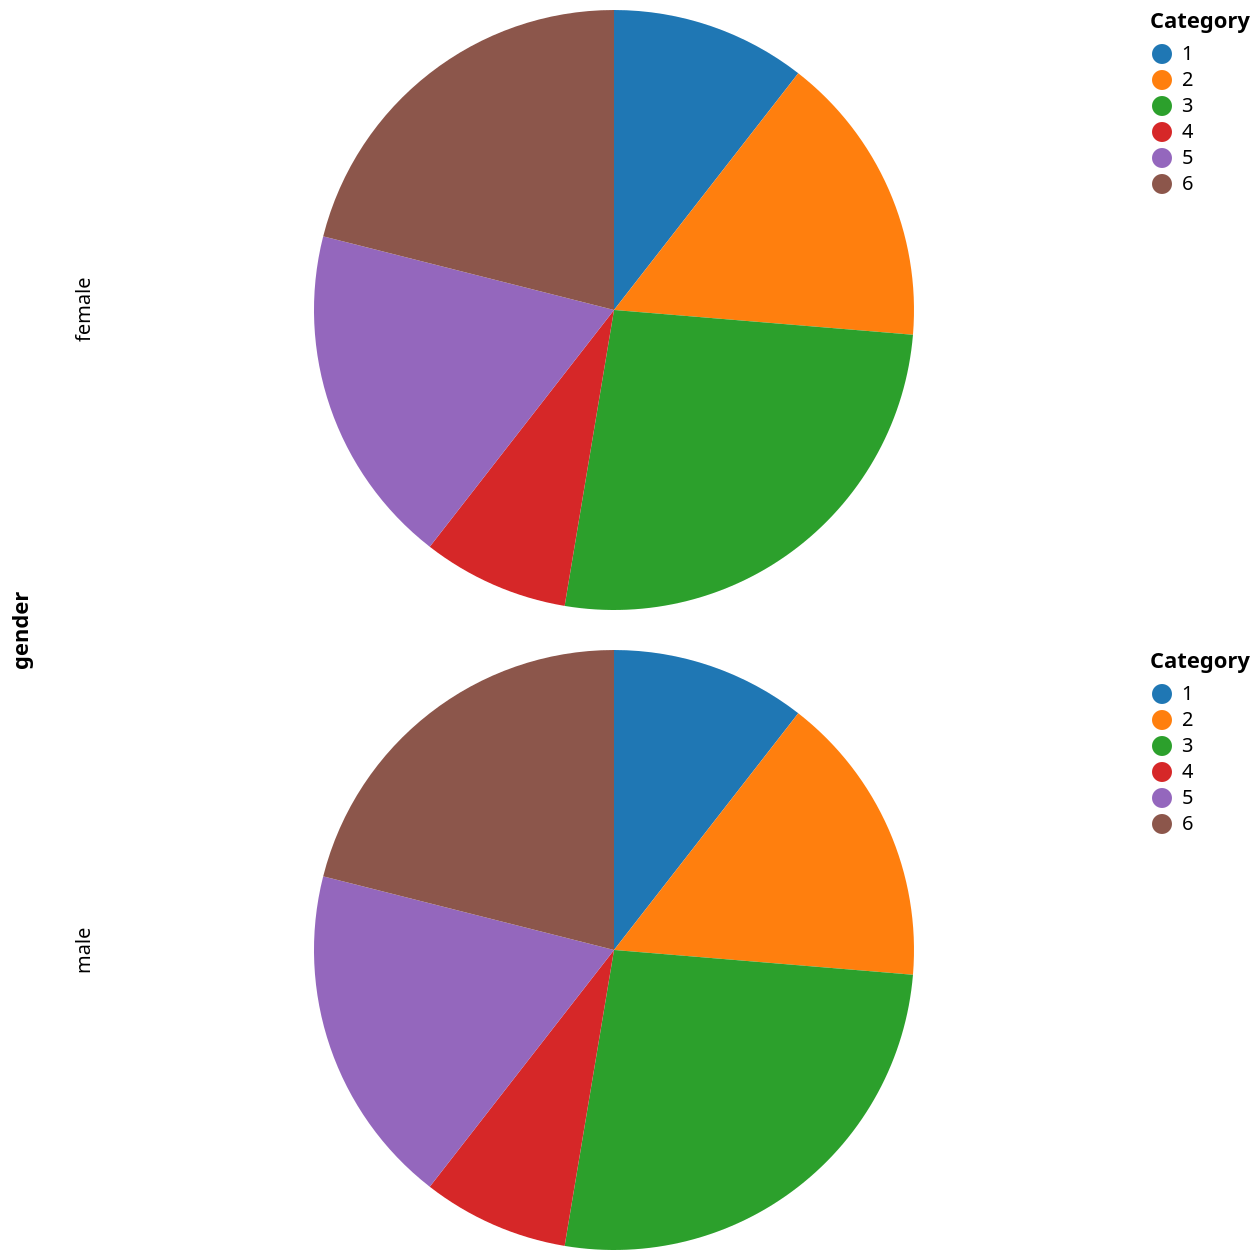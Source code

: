 {
  "$schema": "https://vega.github.io/schema/vega-lite/v5.json",
  "mode": "vega-lite",
  "description": "A simple pie chart with embedded data.",
  "width": 500,
  "height": 300,
  "resolve": {
    "scale": {
      "color": "independent"
    }
  },
  "data": {
    "values": [
      {
        "category": 1,
        "value": 4,
        "gender": "male"
      },
      {
        "category": 2,
        "value": 6,
        "gender": "male"
      },
      {
        "category": 3,
        "value": 10,
        "gender": "male"
      },
      {
        "category": 4,
        "value": 3,
        "gender": "male"
      },
      {
        "category": 5,
        "value": 7,
        "gender": "male"
      },
      {
        "category": 6,
        "value": 8,
        "gender": "male"
      },
      {
        "category": 1,
        "value": 4,
        "gender": "female"
      },
      {
        "category": 2,
        "value": 6,
        "gender": "female"
      },
      {
        "category": 3,
        "value": 10,
        "gender": "female"
      },
      {
        "category": 4,
        "value": 3,
        "gender": "female"
      },
      {
        "category": 5,
        "value": 7,
        "gender": "female"
      },
      {
        "category": 6,
        "value": 8,
        "gender": "female"
      }
    ]
  },
  "mark": {
    "type": "arc",
    "innerRadius": 0,
    "cornerRadius": 0,
    "padAngle": 0,
    "outerRadius": 150,
    "tooltip": true
  },
  "encoding": {
    "row": {
      "field": "gender"
    },
    "theta": {
      "field": "value",
      "type": "quantitative",
      "stack": true
    },
    "color": {
      "field": "category",
      "type": "nominal",
      "scale": {
        "range": [
          "#1f77b4",
          "#ff7f0e",
          "#2ca02c",
          "#d62728",
          "#9467bd",
          "#8c564b",
          "#e377c2",
          "#7f7f7f",
          "#bcbd22",
          "#17becf"
        ]
      },
      "legend": {
        "title": "Category",
        "orient": "right",
        "symbolType": "circle",
        "fillColor": "#ffffff"
      }
    }
  }
}